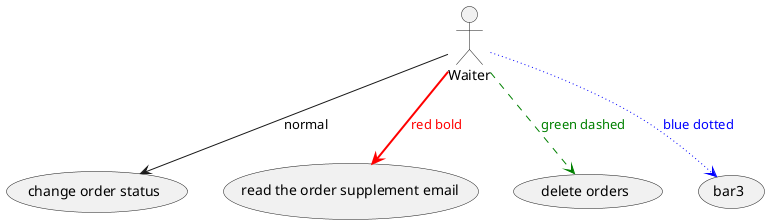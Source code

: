 @startuml
actor Waiter
Waiter --> (change order status) : normal
Waiter --> (read the order supplement email) #line:red;line.bold;text:red  : red bold
Waiter --> (delete orders) #green;line.dashed;text:green : green dashed 
Waiter --> (bar3) #blue;line.dotted;text:blue   : blue dotted
@enduml